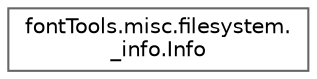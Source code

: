 digraph "Graphical Class Hierarchy"
{
 // LATEX_PDF_SIZE
  bgcolor="transparent";
  edge [fontname=Helvetica,fontsize=10,labelfontname=Helvetica,labelfontsize=10];
  node [fontname=Helvetica,fontsize=10,shape=box,height=0.2,width=0.4];
  rankdir="LR";
  Node0 [id="Node000000",label="fontTools.misc.filesystem.\l_info.Info",height=0.2,width=0.4,color="grey40", fillcolor="white", style="filled",URL="$d3/d81/classfontTools_1_1misc_1_1filesystem_1_1__info_1_1Info.html",tooltip=" "];
}
